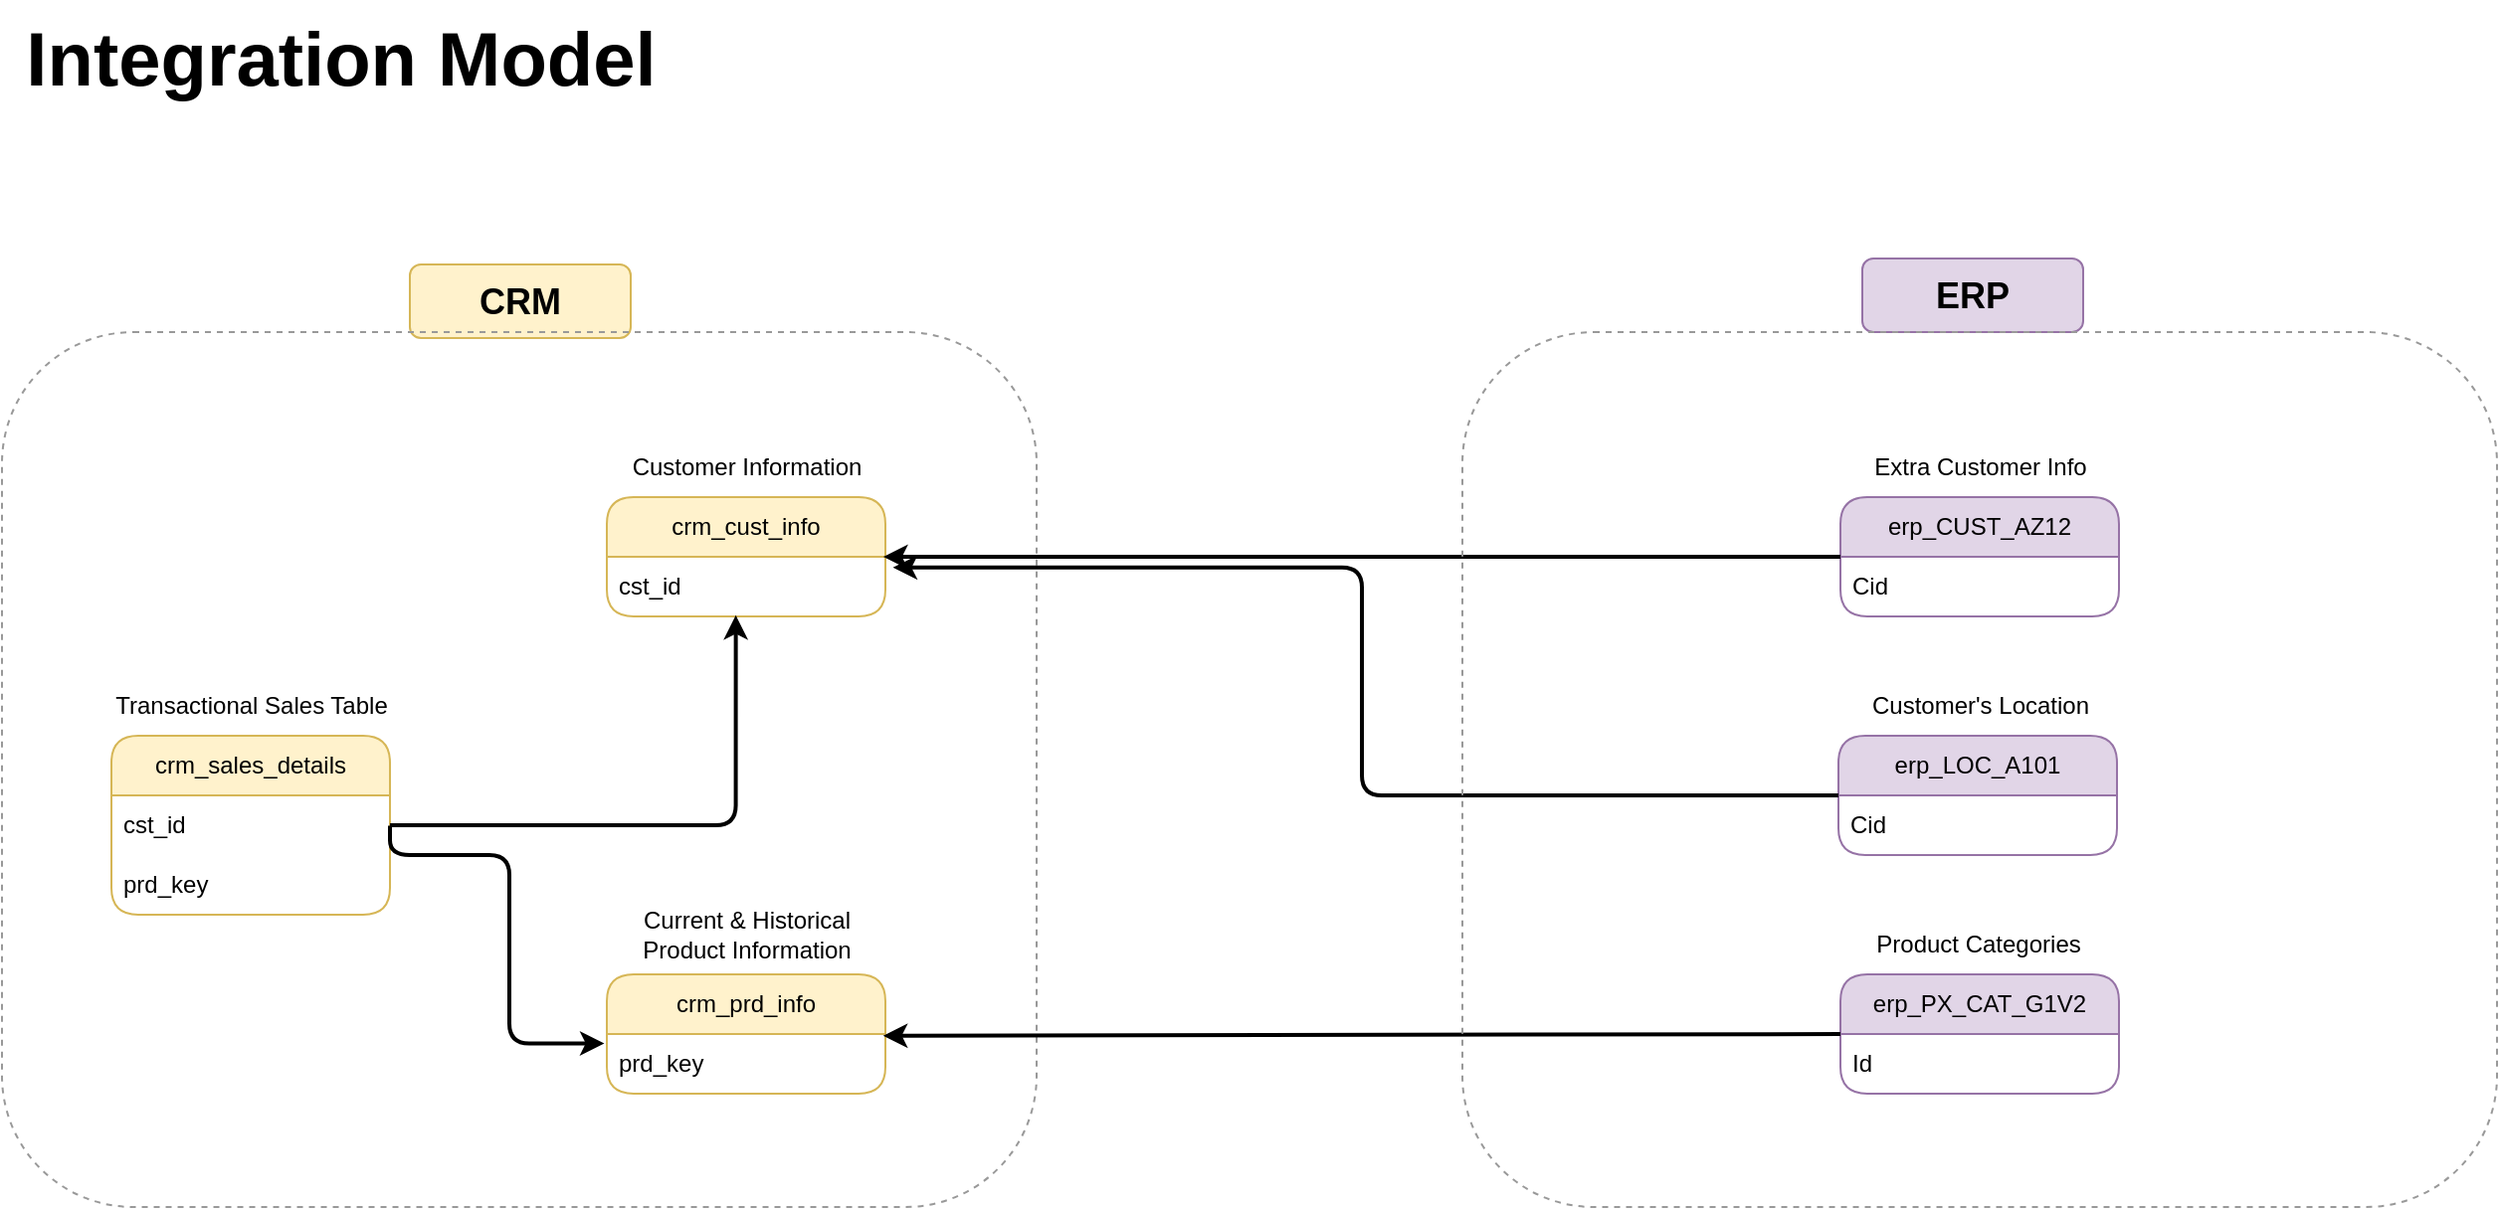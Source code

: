 <mxfile>
    <diagram id="Ar3Wn9bJh1yTw5LOV9oe" name="Integration Model">
        <mxGraphModel dx="1727" dy="767" grid="1" gridSize="10" guides="1" tooltips="1" connect="1" arrows="1" fold="1" page="1" pageScale="1" pageWidth="1600" pageHeight="1200" background="none" math="0" shadow="0">
            <root>
                <mxCell id="0"/>
                <mxCell id="1" parent="0"/>
                <mxCell id="2" value="crm_cust_info" style="swimlane;fontStyle=0;childLayout=stackLayout;horizontal=1;startSize=30;horizontalStack=0;resizeParent=1;resizeParentMax=0;resizeLast=0;collapsible=1;marginBottom=0;whiteSpace=wrap;html=1;rounded=1;fillColor=#fff2cc;strokeColor=#d6b656;" vertex="1" parent="1">
                    <mxGeometry x="369" y="320" width="140" height="60" as="geometry"/>
                </mxCell>
                <mxCell id="3" value="cst_id" style="text;strokeColor=none;fillColor=none;align=left;verticalAlign=middle;spacingLeft=4;spacingRight=4;overflow=hidden;points=[[0,0.5],[1,0.5]];portConstraint=eastwest;rotatable=0;whiteSpace=wrap;html=1;" vertex="1" parent="2">
                    <mxGeometry y="30" width="140" height="30" as="geometry"/>
                </mxCell>
                <mxCell id="6" value="crm_sales_details" style="swimlane;fontStyle=0;childLayout=stackLayout;horizontal=1;startSize=30;horizontalStack=0;resizeParent=1;resizeParentMax=0;resizeLast=0;collapsible=1;marginBottom=0;whiteSpace=wrap;html=1;rounded=1;fillColor=#fff2cc;strokeColor=#d6b656;" vertex="1" parent="1">
                    <mxGeometry x="120" y="440" width="140" height="90" as="geometry"/>
                </mxCell>
                <mxCell id="7" value="cst_id" style="text;strokeColor=none;fillColor=none;align=left;verticalAlign=middle;spacingLeft=4;spacingRight=4;overflow=hidden;points=[[0,0.5],[1,0.5]];portConstraint=eastwest;rotatable=0;whiteSpace=wrap;html=1;" vertex="1" parent="6">
                    <mxGeometry y="30" width="140" height="30" as="geometry"/>
                </mxCell>
                <mxCell id="8" value="prd_key" style="text;strokeColor=none;fillColor=none;align=left;verticalAlign=middle;spacingLeft=4;spacingRight=4;overflow=hidden;points=[[0,0.5],[1,0.5]];portConstraint=eastwest;rotatable=0;whiteSpace=wrap;html=1;" vertex="1" parent="6">
                    <mxGeometry y="60" width="140" height="30" as="geometry"/>
                </mxCell>
                <mxCell id="9" value="crm_prd_info" style="swimlane;fontStyle=0;childLayout=stackLayout;horizontal=1;startSize=30;horizontalStack=0;resizeParent=1;resizeParentMax=0;resizeLast=0;collapsible=1;marginBottom=0;whiteSpace=wrap;html=1;rounded=1;fillColor=#fff2cc;strokeColor=#d6b656;" vertex="1" parent="1">
                    <mxGeometry x="369" y="560" width="140" height="60" as="geometry"/>
                </mxCell>
                <mxCell id="10" value="prd_key" style="text;strokeColor=none;fillColor=none;align=left;verticalAlign=middle;spacingLeft=4;spacingRight=4;overflow=hidden;points=[[0,0.5],[1,0.5]];portConstraint=eastwest;rotatable=0;whiteSpace=wrap;html=1;" vertex="1" parent="9">
                    <mxGeometry y="30" width="140" height="30" as="geometry"/>
                </mxCell>
                <mxCell id="11" style="edgeStyle=orthogonalEdgeStyle;html=1;exitX=1;exitY=0.5;exitDx=0;exitDy=0;entryX=0.463;entryY=0.981;entryDx=0;entryDy=0;entryPerimeter=0;strokeWidth=2;" edge="1" parent="1" source="7" target="3">
                    <mxGeometry relative="1" as="geometry">
                        <Array as="points">
                            <mxPoint x="434" y="485"/>
                        </Array>
                    </mxGeometry>
                </mxCell>
                <mxCell id="12" style="edgeStyle=orthogonalEdgeStyle;html=1;exitX=1;exitY=0.5;exitDx=0;exitDy=0;entryX=-0.009;entryY=0.148;entryDx=0;entryDy=0;entryPerimeter=0;strokeWidth=2;" edge="1" parent="1">
                    <mxGeometry relative="1" as="geometry">
                        <mxPoint x="260" y="485.28" as="sourcePoint"/>
                        <mxPoint x="367.74" y="594.72" as="targetPoint"/>
                        <Array as="points">
                            <mxPoint x="260" y="500"/>
                            <mxPoint x="320" y="500"/>
                            <mxPoint x="320" y="595"/>
                        </Array>
                    </mxGeometry>
                </mxCell>
                <mxCell id="16" value="&lt;font style=&quot;font-size: 18px;&quot;&gt;&lt;b&gt;CRM&lt;/b&gt;&lt;/font&gt;" style="rounded=1;whiteSpace=wrap;html=1;fillColor=#fff2cc;strokeColor=#d6b656;gradientColor=none;" vertex="1" parent="1">
                    <mxGeometry x="270" y="203" width="111" height="37" as="geometry"/>
                </mxCell>
                <mxCell id="18" value="erp_LOC_A101" style="swimlane;fontStyle=0;childLayout=stackLayout;horizontal=1;startSize=30;horizontalStack=0;resizeParent=1;resizeParentMax=0;resizeLast=0;collapsible=1;marginBottom=0;whiteSpace=wrap;html=1;rounded=1;fillColor=#e1d5e7;strokeColor=#9673a6;" vertex="1" parent="1">
                    <mxGeometry x="988" y="440" width="140" height="60" as="geometry"/>
                </mxCell>
                <mxCell id="19" value="Cid" style="text;align=left;verticalAlign=middle;spacingLeft=4;spacingRight=4;overflow=hidden;points=[[0,0.5],[1,0.5]];portConstraint=eastwest;rotatable=0;whiteSpace=wrap;html=1;" vertex="1" parent="18">
                    <mxGeometry y="30" width="140" height="30" as="geometry"/>
                </mxCell>
                <mxCell id="20" value="erp_PX_CAT_G1V2" style="swimlane;fontStyle=0;childLayout=stackLayout;horizontal=1;startSize=30;horizontalStack=0;resizeParent=1;resizeParentMax=0;resizeLast=0;collapsible=1;marginBottom=0;whiteSpace=wrap;html=1;rounded=1;fillColor=#e1d5e7;strokeColor=#9673a6;" vertex="1" parent="1">
                    <mxGeometry x="989" y="560" width="140" height="60" as="geometry"/>
                </mxCell>
                <mxCell id="21" value="Id" style="text;align=left;verticalAlign=middle;spacingLeft=4;spacingRight=4;overflow=hidden;points=[[0,0.5],[1,0.5]];portConstraint=eastwest;rotatable=0;whiteSpace=wrap;html=1;" vertex="1" parent="20">
                    <mxGeometry y="30" width="140" height="30" as="geometry"/>
                </mxCell>
                <mxCell id="23" value="erp_CUST_AZ12" style="swimlane;fontStyle=0;childLayout=stackLayout;horizontal=1;startSize=30;horizontalStack=0;resizeParent=1;resizeParentMax=0;resizeLast=0;collapsible=1;marginBottom=0;whiteSpace=wrap;html=1;rounded=1;fillColor=#e1d5e7;strokeColor=#9673a6;" vertex="1" parent="1">
                    <mxGeometry x="989" y="320" width="140" height="60" as="geometry"/>
                </mxCell>
                <mxCell id="24" value="Cid" style="text;align=left;verticalAlign=middle;spacingLeft=4;spacingRight=4;overflow=hidden;points=[[0,0.5],[1,0.5]];portConstraint=eastwest;rotatable=0;whiteSpace=wrap;html=1;" vertex="1" parent="23">
                    <mxGeometry y="30" width="140" height="30" as="geometry"/>
                </mxCell>
                <mxCell id="27" value="" style="rounded=1;whiteSpace=wrap;html=1;fillColor=none;dashed=1;shadow=0;strokeColor=#999999;" vertex="1" parent="1">
                    <mxGeometry x="65" y="237" width="520" height="440" as="geometry"/>
                </mxCell>
                <mxCell id="28" value="&lt;font style=&quot;font-size: 18px;&quot;&gt;&lt;b&gt;ERP&lt;/b&gt;&lt;/font&gt;" style="rounded=1;whiteSpace=wrap;html=1;fillColor=#e1d5e7;strokeColor=#9673a6;" vertex="1" parent="1">
                    <mxGeometry x="1000" y="200" width="111" height="37" as="geometry"/>
                </mxCell>
                <mxCell id="30" style="edgeStyle=none;html=1;exitX=0;exitY=0.5;exitDx=0;exitDy=0;strokeWidth=2;" edge="1" parent="1" source="23">
                    <mxGeometry relative="1" as="geometry">
                        <mxPoint x="508" y="350" as="targetPoint"/>
                    </mxGeometry>
                </mxCell>
                <mxCell id="31" style="edgeStyle=orthogonalEdgeStyle;html=1;exitX=0;exitY=0.5;exitDx=0;exitDy=0;entryX=1.027;entryY=0.181;entryDx=0;entryDy=0;entryPerimeter=0;strokeWidth=2;" edge="1" parent="1" source="18" target="3">
                    <mxGeometry relative="1" as="geometry"/>
                </mxCell>
                <mxCell id="32" style="edgeStyle=none;html=1;exitX=0;exitY=0.5;exitDx=0;exitDy=0;entryX=0.992;entryY=0.029;entryDx=0;entryDy=0;entryPerimeter=0;strokeWidth=2;" edge="1" parent="1" source="20" target="10">
                    <mxGeometry relative="1" as="geometry"/>
                </mxCell>
                <mxCell id="33" value="Customer Information" style="text;html=1;align=center;verticalAlign=middle;resizable=0;points=[];autosize=1;strokeColor=none;fillColor=none;" vertex="1" parent="1">
                    <mxGeometry x="369" y="290" width="140" height="30" as="geometry"/>
                </mxCell>
                <mxCell id="34" value="Current &amp;amp; Historical &lt;br&gt;Product Information" style="text;html=1;align=center;verticalAlign=middle;resizable=0;points=[];autosize=1;strokeColor=none;fillColor=none;" vertex="1" parent="1">
                    <mxGeometry x="374" y="520" width="130" height="40" as="geometry"/>
                </mxCell>
                <mxCell id="36" value="Transactional Sales Table" style="text;html=1;align=center;verticalAlign=middle;resizable=0;points=[];autosize=1;strokeColor=none;fillColor=none;" vertex="1" parent="1">
                    <mxGeometry x="110" y="410" width="160" height="30" as="geometry"/>
                </mxCell>
                <mxCell id="38" value="Extra Customer Info" style="text;html=1;align=center;verticalAlign=middle;resizable=0;points=[];autosize=1;strokeColor=none;fillColor=none;" vertex="1" parent="1">
                    <mxGeometry x="994" y="290" width="130" height="30" as="geometry"/>
                </mxCell>
                <mxCell id="39" value="Customer&#39;s Location" style="text;html=1;align=center;verticalAlign=middle;resizable=0;points=[];autosize=1;strokeColor=none;fillColor=none;" vertex="1" parent="1">
                    <mxGeometry x="994" y="410" width="130" height="30" as="geometry"/>
                </mxCell>
                <mxCell id="40" value="Product Categories" style="text;html=1;align=center;verticalAlign=middle;resizable=0;points=[];autosize=1;strokeColor=none;fillColor=none;" vertex="1" parent="1">
                    <mxGeometry x="993" y="530" width="130" height="30" as="geometry"/>
                </mxCell>
                <mxCell id="41" value="" style="rounded=1;whiteSpace=wrap;html=1;fillColor=none;dashed=1;shadow=0;strokeColor=#999999;" vertex="1" parent="1">
                    <mxGeometry x="799" y="237" width="520" height="440" as="geometry"/>
                </mxCell>
                <mxCell id="42" value="&lt;font style=&quot;font-size: 38px;&quot;&gt;&lt;b style=&quot;&quot;&gt;Integration Model&lt;/b&gt;&lt;/font&gt;" style="text;html=1;align=center;verticalAlign=middle;resizable=0;points=[];autosize=1;strokeColor=none;fillColor=none;" vertex="1" parent="1">
                    <mxGeometry x="65" y="70" width="340" height="60" as="geometry"/>
                </mxCell>
            </root>
        </mxGraphModel>
    </diagram>
</mxfile>